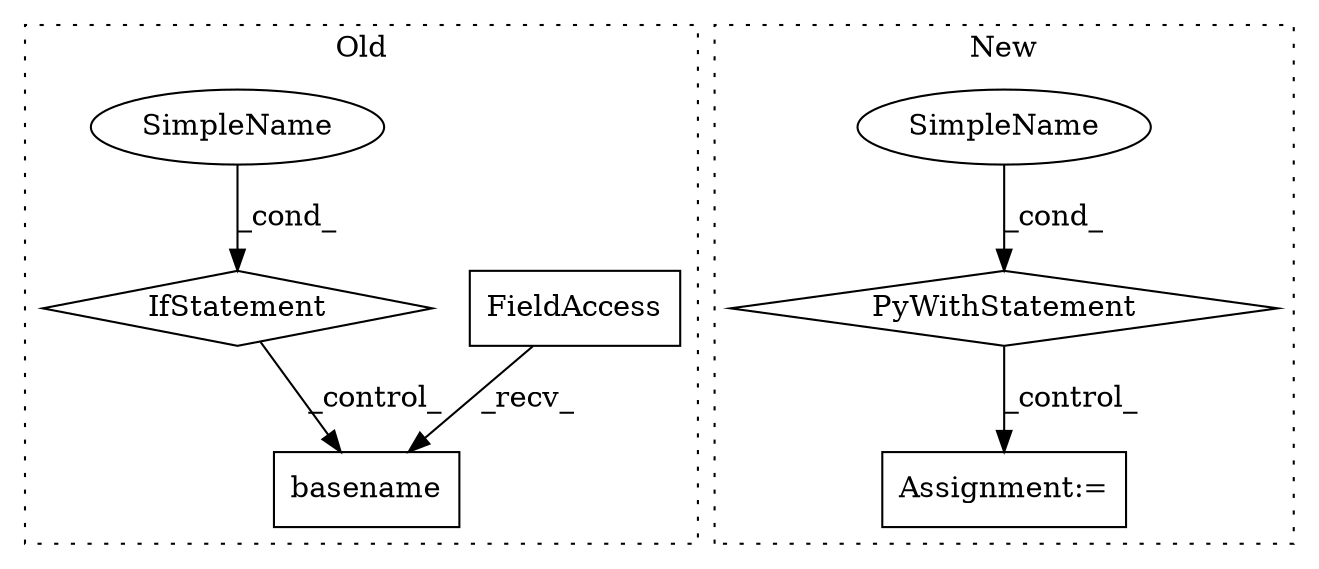 digraph G {
subgraph cluster0 {
1 [label="basename" a="32" s="4182,4217" l="9,1" shape="box"];
5 [label="FieldAccess" a="22" s="4174" l="7" shape="box"];
6 [label="IfStatement" a="25" s="4135,4148" l="4,2" shape="diamond"];
7 [label="SimpleName" a="42" s="4139" l="9" shape="ellipse"];
label = "Old";
style="dotted";
}
subgraph cluster1 {
2 [label="PyWithStatement" a="104" s="4518,4574" l="10,2" shape="diamond"];
3 [label="SimpleName" a="42" s="" l="" shape="ellipse"];
4 [label="Assignment:=" a="7" s="4591" l="1" shape="box"];
label = "New";
style="dotted";
}
2 -> 4 [label="_control_"];
3 -> 2 [label="_cond_"];
5 -> 1 [label="_recv_"];
6 -> 1 [label="_control_"];
7 -> 6 [label="_cond_"];
}